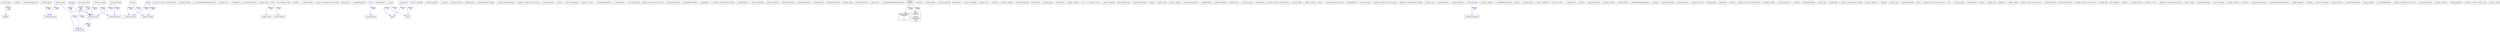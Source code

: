 digraph G {
0[shape=box, label="putchar"];
1[shape=box, label="__udivdi3"];
2[shape=box, label="__countLeadingZeros32"];
3[shape=box, label="__internal_malloc"];
4[shape=box, label="__internal_strspn"];
5[shape=box, label="__float32_to_uint32_round_to_zeroif"];
6[shape=box, label="__internal_strcspn"];
7[shape=box, label="__normalizeRoundAndPackFloat32"];
8[shape=box, label="__internal_strstr"];
9[shape=box, label="__divdi36432"];
10[shape=box, label="__uint16_to_float32if"];
11[shape=box, label="__float32_geif"];
12[shape=box, label="__bambu_readc"];
13[shape=box, label="non_restoring_sdiv1"];
14[shape=box, label="heuristic"];
15[shape=box, label="__internal_strlen"];
16[shape=box, label="__float32_to_uint64_round_to_zeroif"];
17[shape=box, label="memcmp_eq"];
18[shape=box, label="__roundAndPackInt32"];
19[shape=box, label="strtok_r"];
20[shape=box, label="__bambu_writec"];
21[shape=box, label="__udivdi36432"];
22[shape=box, label="printf"];
23[shape=box, label="__int32_to_float64if"];
24[shape=box, label="__float64_to_float32"];
25[shape=box, label="___divdc3"];
26[shape=box, label="__internal_strrchr"];
27[shape=box, label="__float64_sqrtif"];
28[shape=box, label="__internal_bambu_memcpy"];
29[shape=box, label="__internal_bambu_memset"];
30[shape=box, label="__float64_to_uint64_round_to_zero"];
31[shape=box, label="__internal_strncat"];
32[shape=box, label="__divsi3"];
33[shape=box, label="__uint32_to_float64if"];
34[shape=box, label="__internal_bzero"];
35[shape=box, label="__internal___divsc3"];
36[shape=box, label="__roundAndPackFloat32"];
37[shape=box, label="__local_copysign"];
38[shape=box, label="__internal_calloc"];
39[shape=box, label="__int8_to_float32if"];
40[shape=box, label="__float32_to_int64_round_to_zero"];
41[shape=box, label="__uint64_to_float32if"];
42[shape=box, label="__estimateDiv128To64"];
43[shape=box, label="__internal_strndup"];
44[shape=box, label="alloca_with_align"];
45[shape=box, label="__moddi36432"];
46[shape=box, label="__float64_to_int32_round_to_zeroif"];
47[shape=box, label="__estimateSqrt32"];
48[shape=box, label="__uint32_to_float64"];
49[shape=box, label="__float32_to_int32if"];
50[shape=box, label="__float64_to_int32if"];
51[shape=box, label="__builtin_umulh1632"];
52[shape=box, label="__umoddi36432"];
53[shape=box, label="__float64_to_float32if"];
54[shape=box, label="__internal_free"];
55[shape=box, label="__float64_subif"];
56[shape=box, label="__uint8_to_float32if"];
57[shape=box, label="__float32_leif"];
58[shape=box, label="__normalizeRoundAndPackFloat64"];
59[shape=box, label="__internal_puts"];
60[shape=box, label="main\nMEMORY:\na2"];
61[shape=box, label="strchrnul"];
62[shape=box, label="__float64_addif"];
63[shape=box, label="__int32_to_float32if"];
64[shape=box, label="rawmemchr"];
65[shape=box, label="__float32_to_int64if"];
66[shape=box, label="__float32_divG"];
67[shape=box, label="__udivsi3"];
68[shape=box, label="__float64_to_int64if"];
69[shape=box, label="__internal_memcmp"];
70[shape=box, label="remove_min"];
71[shape=box, label="__internal_index"];
72[shape=box, label="__float32_gtif"];
73[shape=box, label="__float32_divSRT4"];
74[shape=box, label="clz"];
75[shape=box, label="__internal_strcmp"];
76[shape=box, label="__uint32_to_float32"];
77[shape=box, label="__internal_strpbrk"];
78[shape=box, label="non_restoring_sdiv"];
79[shape=box, label="__float32_to_float64if"];
80[shape=box, label="__divdi3"];
81[shape=box, label="__float32_mul"];
82[shape=box, label="__float32_muladd"];
83[shape=box, label="__internal_strcasecmp"];
84[shape=box, label="__addsubFloat64"];
85[shape=box, label="__builtin_umulh816"];
86[shape=box, label="__float64_divG"];
87[shape=box, label="make_oriented\nMEMORY:\nj\ni\na2"];
88[shape=box, label="write"];
89[shape=box, label="__internal_strcpy"];
90[shape=box, label="__float64_gtif"];
91[shape=box, label="__float32_to_uint32_round_to_zero"];
92[shape=box, label="__float32_subif"];
93[shape=box, label="__int64_to_float32"];
94[shape=box, label="__internal_memcpy"];
95[shape=box, label="insert"];
96[shape=box, label="__hide_get_mem_from_pool"];
97[shape=box, label="__addsubFloat32"];
98[shape=box, label="__internal_rindex"];
99[shape=box, label="__float64_to_uint32_round_to_zeroif"];
100[shape=box, label="__float64_to_uint64_round_to_zeroif"];
101[shape=box, label="__float64_sqrt"];
102[shape=box, label="__assert"];
103[shape=box, label="__builtin_umulh32"];
104[shape=box, label="__int64_to_float32if"];
105[shape=box, label="__internal_bcopy"];
106[shape=box, label="__uint64_to_float64"];
107[shape=box, label="__roundAndPackFloat64"];
108[shape=box, label="__divlu2"];
109[shape=box, label="__internal_strchr"];
110[shape=box, label="__int16_to_float32if"];
111[shape=box, label="__float32_to_int32"];
112[shape=box, label="__internal_memset"];
113[shape=box, label="__mul64To128"];
114[shape=box, label="__modsi3"];
115[shape=box, label="__int64_to_float64if"];
116[shape=box, label="__internal_strncmp"];
117[shape=box, label="__float64_divGif"];
118[shape=box, label="__shift64ExtraRightJamming"];
119[shape=box, label="__moddi3"];
120[shape=box, label="__assert_fail"];
121[shape=box, label="__float32_divSRT4if"];
122[shape=box, label="__internal_memchr"];
123[shape=box, label="__float32_to_int64"];
124[shape=box, label="__float64_mulif"];
125[shape=box, label="__float64_ltif"];
126[shape=box, label="absolute"];
127[shape=box, label="__float32_to_int32_round_to_zeroif"];
128[shape=box, label="abort"];
129[shape=box, label="__float64_to_int64"];
130[shape=box, label="__internal_stpncpy"];
131[shape=box, label="__umoddi3"];
132[shape=box, label="__float64_divSRT4if"];
133[shape=box, label="__float32_ltif"];
134[shape=box, label="__float64_geif"];
135[shape=box, label="__float32_to_int64_round_to_zeroif"];
136[shape=box, label="__int32_to_float32"];
137[shape=box, label="__umodsi3"];
138[shape=box, label="__float32_sqrt"];
139[shape=box, label="__float32_muladdif"];
140[shape=box, label="strsep"];
141[shape=box, label="__float32_to_int32_round_to_zero"];
142[shape=box, label="__bambu_read4c"];
143[shape=box, label="clzll"];
144[shape=box, label="__internal_stpcpy"];
145[shape=box, label="set_estimates"];
146[shape=box, label="strnlen"];
147[shape=box, label="__float64_mul"];
148[shape=box, label="memrchr"];
149[shape=box, label="__float32_addif"];
150[shape=box, label="__float64_to_int32_round_to_zero"];
151[shape=box, label="__internal_strncpy"];
152[shape=box, label="non_restoring_sdiv2"];
153[shape=box, label="__float64_to_int64_round_to_zero"];
154[shape=box, label="__float64_leif"];
155[shape=box, label="init_camefrom"];
156[shape=box, label="bswap32"];
157[shape=box, label="read"];
158[shape=box, label="__internal_strcat"];
159[shape=box, label="__float64_to_int32"];
160[shape=box, label="__float64_to_int64_round_to_zeroif"];
161[shape=box, label="__float32_mulif"];
162[shape=box, label="__internal_mempcpy"];
163[shape=box, label="__int32_to_float64"];
164[shape=box, label="strtok"];
165[shape=box, label="__internal_memmove"];
166[shape=box, label="memalign"];
167[shape=box, label="__builtin_umulh16"];
168[shape=box, label="__internal_strdup"];
169[shape=box, label="strcasestr"];
170[shape=box, label="__internal_strncasecmp"];
171[shape=box, label="__normalizeFloat64Subnormal"];
172[shape=box, label="__builtin_umulh64"];
173[shape=box, label="__umul64"];
174[shape=box, label="__uint32_to_float32if"];
175[shape=box, label="__float32_divGif"];
176[shape=box, label="__countLeadingZeros64"];
177[shape=box, label="__int64_to_float64"];
178[shape=box, label="__roundAndPackInt64"];
179[shape=box, label="__float32_to_uint64_round_to_zero"];
180[shape=box, label="__uint64_to_float64if"];
181[shape=box, label="__uint64_to_float32"];
182[shape=box, label="__float64_divSRT4"];
183[shape=box, label="__float64_to_uint32_round_to_zero"];
184[shape=box, label="astar\nMEMORY:\ni\ncurrent\nfrontier_size\nfrontier\na2"];
185[shape=box, label="__float32_sqrtif"];
3->54 [color=blue, label="DIRECT: \n1009\n1067"];
19->4 [color=blue, label="DIRECT: \n5807"];
19->77 [color=blue, label="DIRECT: \n5792"];
34->112 [color=blue, label="DIRECT: \n2660"];
38->3 [color=blue, label="DIRECT: \n1380"];
38->112 [color=blue, label="DIRECT: \n1390"];
43->3 [color=blue, label="DIRECT: \n5053"];
43->94 [color=blue, label="DIRECT: \n5039"];
44->3 [color=blue, label="DIRECT: \n1268\n1272"];
44->54 [color=blue, label="DIRECT: \n1299"];
59->0 [color=blue, label="DIRECT: \n2160\n2164"];
60->87 [color=blue, label="DIRECT: \n29386"];
60->184 [color=blue, label="DIRECT: \n29387"];
88->20 [color=blue, label="DIRECT: \n2542"];
102->22 [color=blue, label="DIRECT: \n18"];
102->128 [color=blue, label="DIRECT: \n19"];
105->165 [color=blue, label="DIRECT: \n2621"];
120->22 [color=blue, label="DIRECT: \n85"];
120->128 [color=blue, label="DIRECT: \n86"];
157->142 [color=blue, label="DIRECT: \n2253"];
157->12 [color=blue, label="DIRECT: \n2433"];
164->4 [color=blue, label="DIRECT: \n5874"];
164->77 [color=blue, label="DIRECT: \n5886"];
166->3 [color=blue, label="DIRECT: \n1191\n1195"];
166->54 [color=blue, label="DIRECT: \n1225"];
168->3 [color=blue, label="DIRECT: \n4235"];
168->94 [color=blue, label="DIRECT: \n4231"];
}
